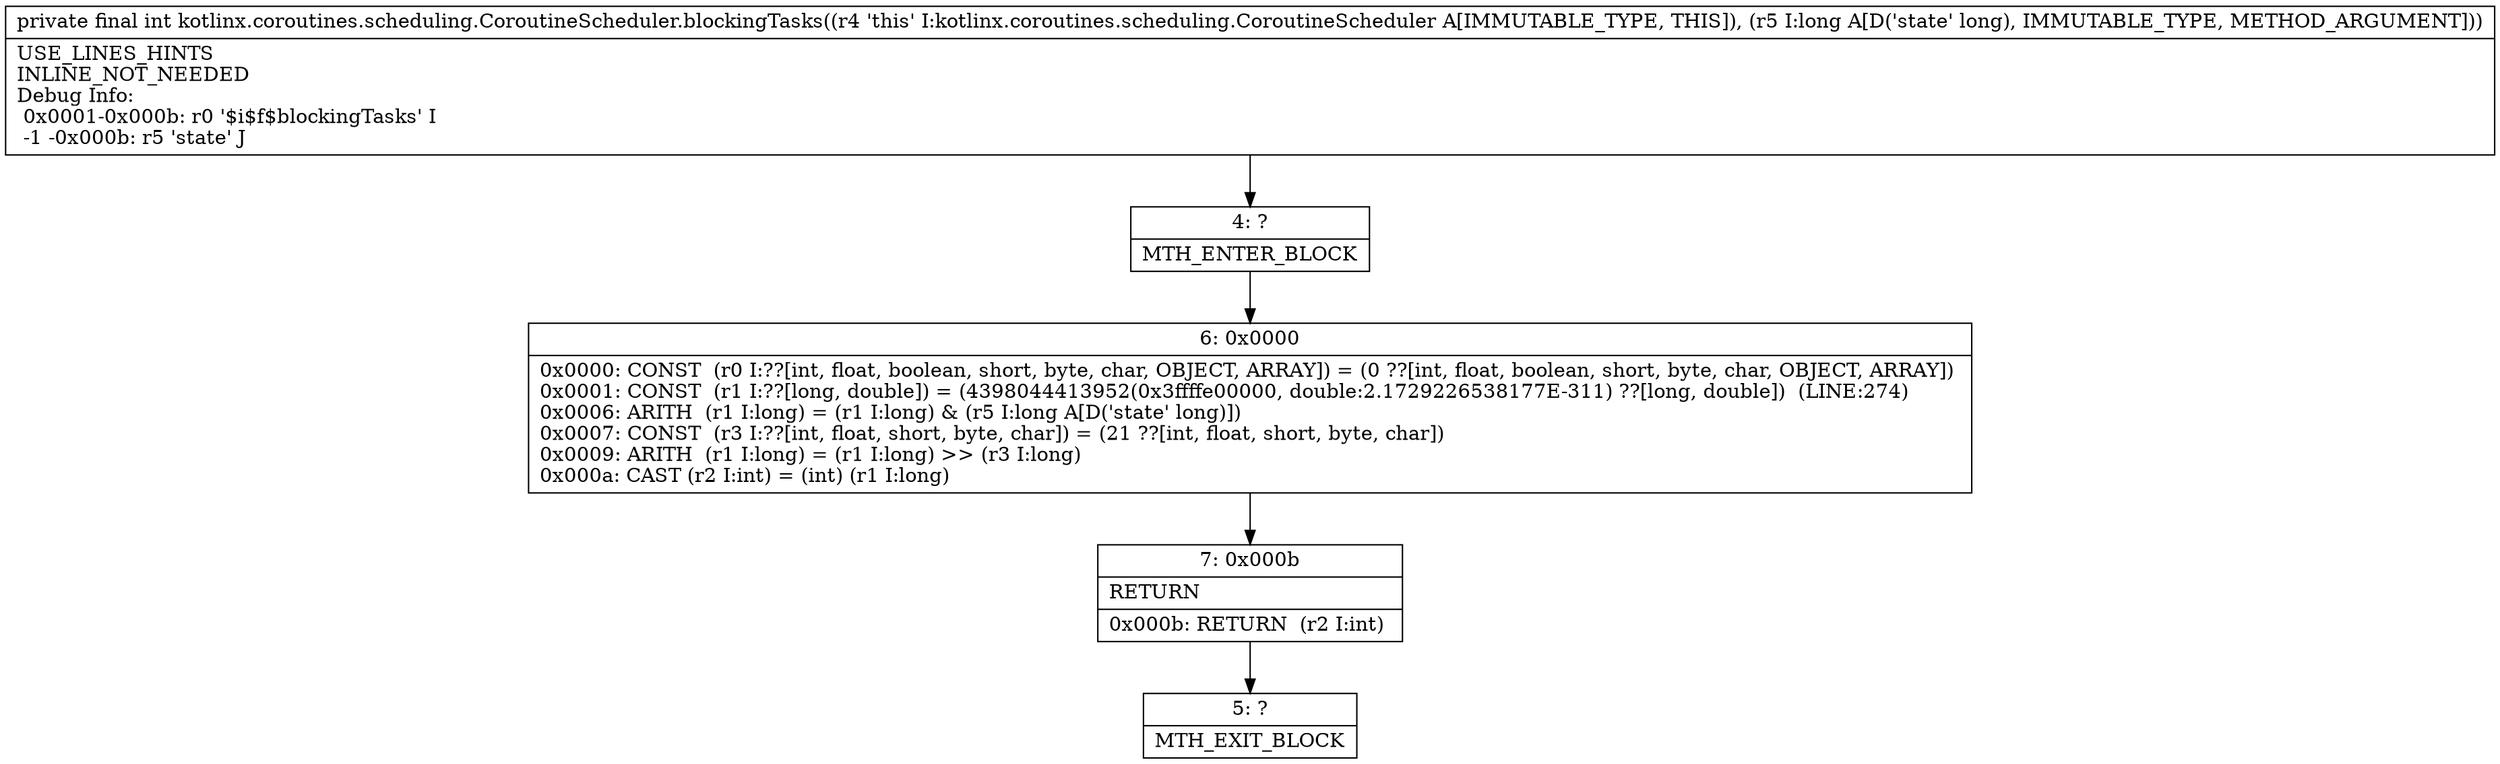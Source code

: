 digraph "CFG forkotlinx.coroutines.scheduling.CoroutineScheduler.blockingTasks(J)I" {
Node_4 [shape=record,label="{4\:\ ?|MTH_ENTER_BLOCK\l}"];
Node_6 [shape=record,label="{6\:\ 0x0000|0x0000: CONST  (r0 I:??[int, float, boolean, short, byte, char, OBJECT, ARRAY]) = (0 ??[int, float, boolean, short, byte, char, OBJECT, ARRAY]) \l0x0001: CONST  (r1 I:??[long, double]) = (4398044413952(0x3ffffe00000, double:2.1729226538177E\-311) ??[long, double])  (LINE:274)\l0x0006: ARITH  (r1 I:long) = (r1 I:long) & (r5 I:long A[D('state' long)]) \l0x0007: CONST  (r3 I:??[int, float, short, byte, char]) = (21 ??[int, float, short, byte, char]) \l0x0009: ARITH  (r1 I:long) = (r1 I:long) \>\> (r3 I:long) \l0x000a: CAST (r2 I:int) = (int) (r1 I:long) \l}"];
Node_7 [shape=record,label="{7\:\ 0x000b|RETURN\l|0x000b: RETURN  (r2 I:int) \l}"];
Node_5 [shape=record,label="{5\:\ ?|MTH_EXIT_BLOCK\l}"];
MethodNode[shape=record,label="{private final int kotlinx.coroutines.scheduling.CoroutineScheduler.blockingTasks((r4 'this' I:kotlinx.coroutines.scheduling.CoroutineScheduler A[IMMUTABLE_TYPE, THIS]), (r5 I:long A[D('state' long), IMMUTABLE_TYPE, METHOD_ARGUMENT]))  | USE_LINES_HINTS\lINLINE_NOT_NEEDED\lDebug Info:\l  0x0001\-0x000b: r0 '$i$f$blockingTasks' I\l  \-1 \-0x000b: r5 'state' J\l}"];
MethodNode -> Node_4;Node_4 -> Node_6;
Node_6 -> Node_7;
Node_7 -> Node_5;
}

